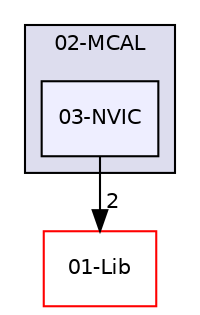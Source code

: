 digraph "02-MCAL/03-NVIC" {
  compound=true
  node [ fontsize="10", fontname="Helvetica"];
  edge [ labelfontsize="10", labelfontname="Helvetica"];
  subgraph clusterdir_ead4d19c350ebd6941e0b59c8918c859 {
    graph [ bgcolor="#ddddee", pencolor="black", label="02-MCAL" fontname="Helvetica", fontsize="10", URL="dir_ead4d19c350ebd6941e0b59c8918c859.html"]
  dir_47d59841caf8b2444db66906b6084b69 [shape=box, label="03-NVIC", style="filled", fillcolor="#eeeeff", pencolor="black", URL="dir_47d59841caf8b2444db66906b6084b69.html"];
  }
  dir_3ef48f05242fe000705ef98a9adf09bc [shape=box label="01-Lib" fillcolor="white" style="filled" color="red" URL="dir_3ef48f05242fe000705ef98a9adf09bc.html"];
  dir_47d59841caf8b2444db66906b6084b69->dir_3ef48f05242fe000705ef98a9adf09bc [headlabel="2", labeldistance=1.5 headhref="dir_000006_000000.html"];
}
